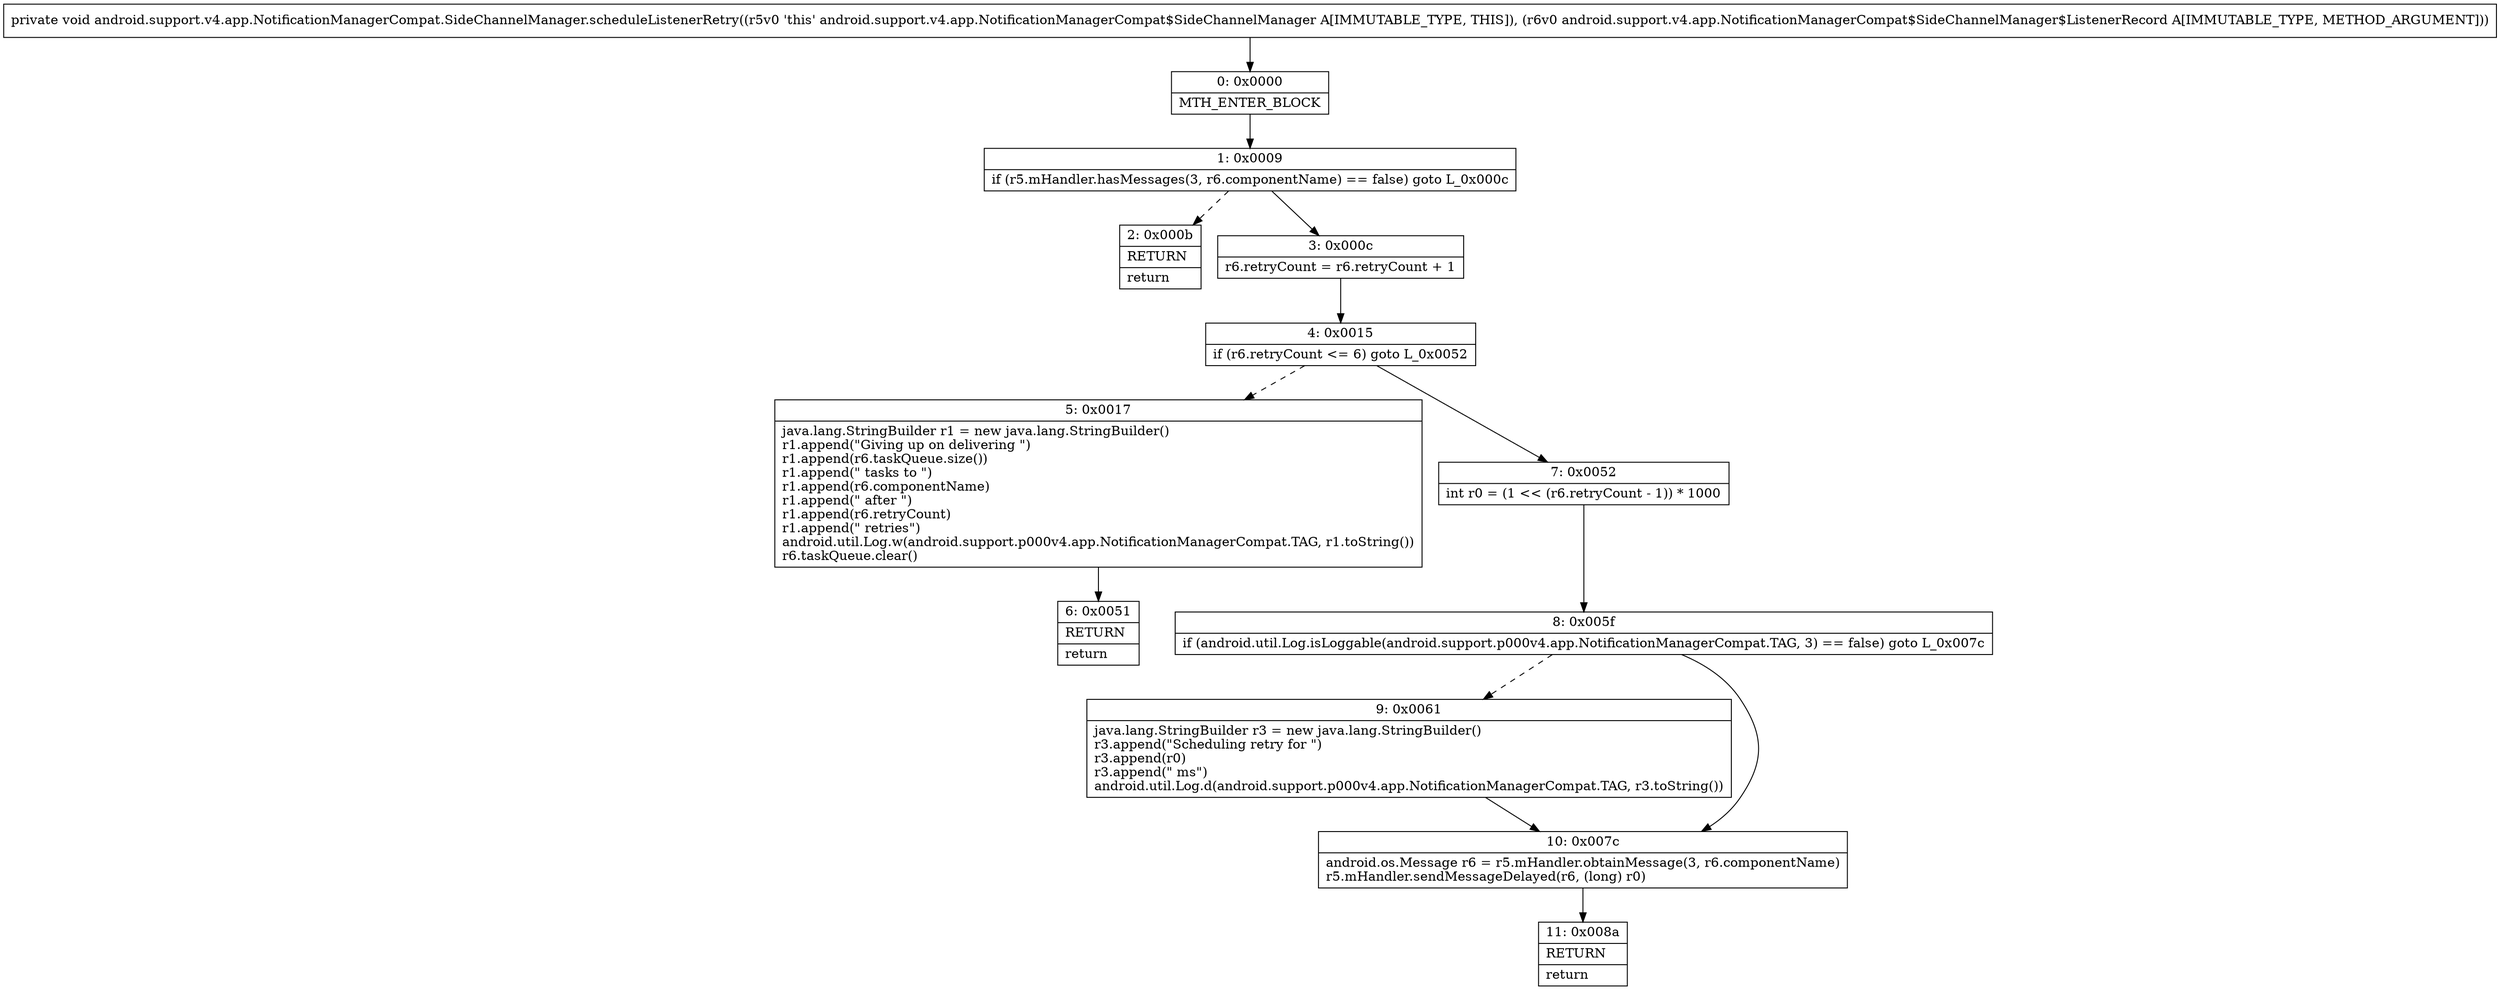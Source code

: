 digraph "CFG forandroid.support.v4.app.NotificationManagerCompat.SideChannelManager.scheduleListenerRetry(Landroid\/support\/v4\/app\/NotificationManagerCompat$SideChannelManager$ListenerRecord;)V" {
Node_0 [shape=record,label="{0\:\ 0x0000|MTH_ENTER_BLOCK\l}"];
Node_1 [shape=record,label="{1\:\ 0x0009|if (r5.mHandler.hasMessages(3, r6.componentName) == false) goto L_0x000c\l}"];
Node_2 [shape=record,label="{2\:\ 0x000b|RETURN\l|return\l}"];
Node_3 [shape=record,label="{3\:\ 0x000c|r6.retryCount = r6.retryCount + 1\l}"];
Node_4 [shape=record,label="{4\:\ 0x0015|if (r6.retryCount \<= 6) goto L_0x0052\l}"];
Node_5 [shape=record,label="{5\:\ 0x0017|java.lang.StringBuilder r1 = new java.lang.StringBuilder()\lr1.append(\"Giving up on delivering \")\lr1.append(r6.taskQueue.size())\lr1.append(\" tasks to \")\lr1.append(r6.componentName)\lr1.append(\" after \")\lr1.append(r6.retryCount)\lr1.append(\" retries\")\landroid.util.Log.w(android.support.p000v4.app.NotificationManagerCompat.TAG, r1.toString())\lr6.taskQueue.clear()\l}"];
Node_6 [shape=record,label="{6\:\ 0x0051|RETURN\l|return\l}"];
Node_7 [shape=record,label="{7\:\ 0x0052|int r0 = (1 \<\< (r6.retryCount \- 1)) * 1000\l}"];
Node_8 [shape=record,label="{8\:\ 0x005f|if (android.util.Log.isLoggable(android.support.p000v4.app.NotificationManagerCompat.TAG, 3) == false) goto L_0x007c\l}"];
Node_9 [shape=record,label="{9\:\ 0x0061|java.lang.StringBuilder r3 = new java.lang.StringBuilder()\lr3.append(\"Scheduling retry for \")\lr3.append(r0)\lr3.append(\" ms\")\landroid.util.Log.d(android.support.p000v4.app.NotificationManagerCompat.TAG, r3.toString())\l}"];
Node_10 [shape=record,label="{10\:\ 0x007c|android.os.Message r6 = r5.mHandler.obtainMessage(3, r6.componentName)\lr5.mHandler.sendMessageDelayed(r6, (long) r0)\l}"];
Node_11 [shape=record,label="{11\:\ 0x008a|RETURN\l|return\l}"];
MethodNode[shape=record,label="{private void android.support.v4.app.NotificationManagerCompat.SideChannelManager.scheduleListenerRetry((r5v0 'this' android.support.v4.app.NotificationManagerCompat$SideChannelManager A[IMMUTABLE_TYPE, THIS]), (r6v0 android.support.v4.app.NotificationManagerCompat$SideChannelManager$ListenerRecord A[IMMUTABLE_TYPE, METHOD_ARGUMENT])) }"];
MethodNode -> Node_0;
Node_0 -> Node_1;
Node_1 -> Node_2[style=dashed];
Node_1 -> Node_3;
Node_3 -> Node_4;
Node_4 -> Node_5[style=dashed];
Node_4 -> Node_7;
Node_5 -> Node_6;
Node_7 -> Node_8;
Node_8 -> Node_9[style=dashed];
Node_8 -> Node_10;
Node_9 -> Node_10;
Node_10 -> Node_11;
}

